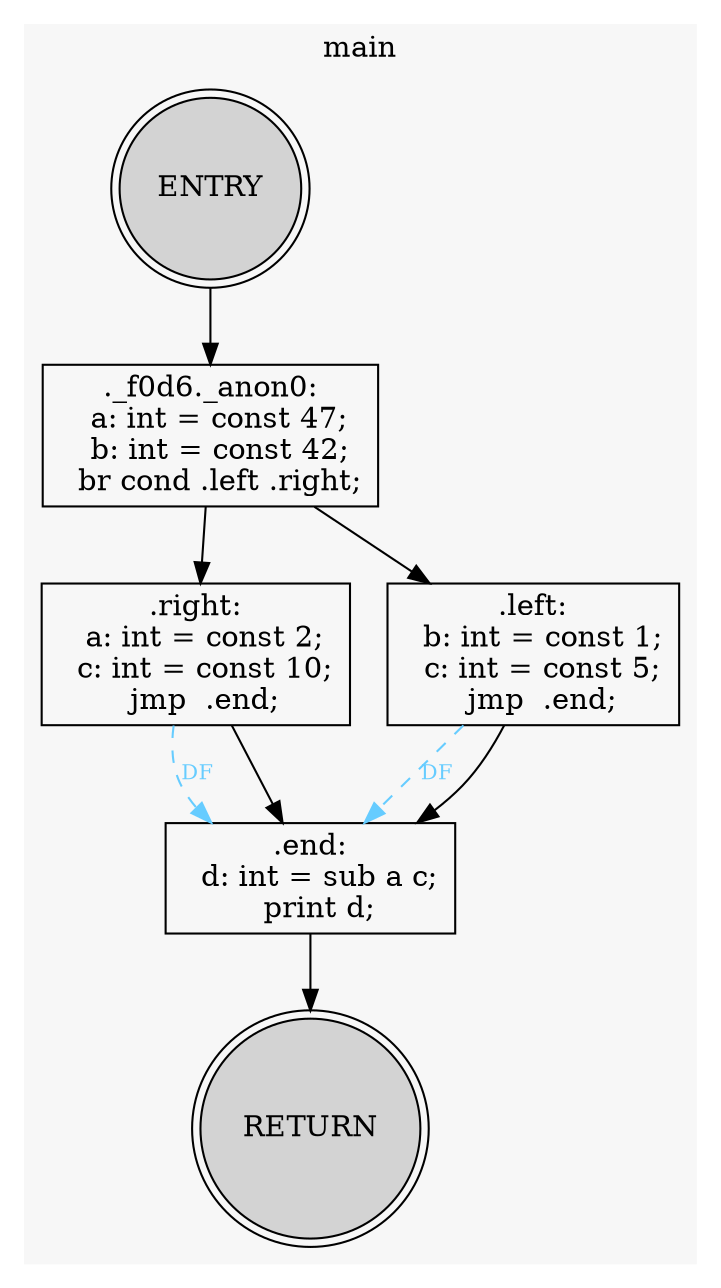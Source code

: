 // Control Flow Graph
digraph CFG {
	subgraph cluster_main {
		label=main
		color="#f7f7f7"
		style=filled
		rankdir=TB
		FUNC_main_NODE_ENTRY [label=ENTRY fillcolor=lightgray shape=doublecircle style=filled]
		FUNC_main_NODE_ENTRY -> "FUNC_main_NODE__f0d6._anon0"
		"FUNC_main_NODE__f0d6._anon0" [label="._f0d6._anon0:
  a: int = const 47;
  b: int = const 42;
  br cond .left .right;" shape=box]
		"FUNC_main_NODE__f0d6._anon0" -> FUNC_main_NODE_right
		"FUNC_main_NODE__f0d6._anon0" -> FUNC_main_NODE_left
		FUNC_main_NODE_left [label=".left:
  b: int = const 1;
  c: int = const 5;
  jmp  .end;" shape=box]
		FUNC_main_NODE_left -> FUNC_main_NODE_end [label=DF color="#66ccff" constraint=false fontcolor="#66ccff" fontsize=10 style=dashed]
		FUNC_main_NODE_left -> FUNC_main_NODE_end
		FUNC_main_NODE_right [label=".right:
  a: int = const 2;
  c: int = const 10;
  jmp  .end;" shape=box]
		FUNC_main_NODE_right -> FUNC_main_NODE_end [label=DF color="#66ccff" constraint=false fontcolor="#66ccff" fontsize=10 style=dashed]
		FUNC_main_NODE_right -> FUNC_main_NODE_end
		FUNC_main_NODE_end [label=".end:
  d: int = sub a c;
  print d;" shape=box]
		FUNC_main_NODE_end -> FUNC_main_NODE_RETURN
		FUNC_main_NODE_RETURN [label=RETURN fillcolor=lightgray shape=doublecircle style=filled]
	}
}
